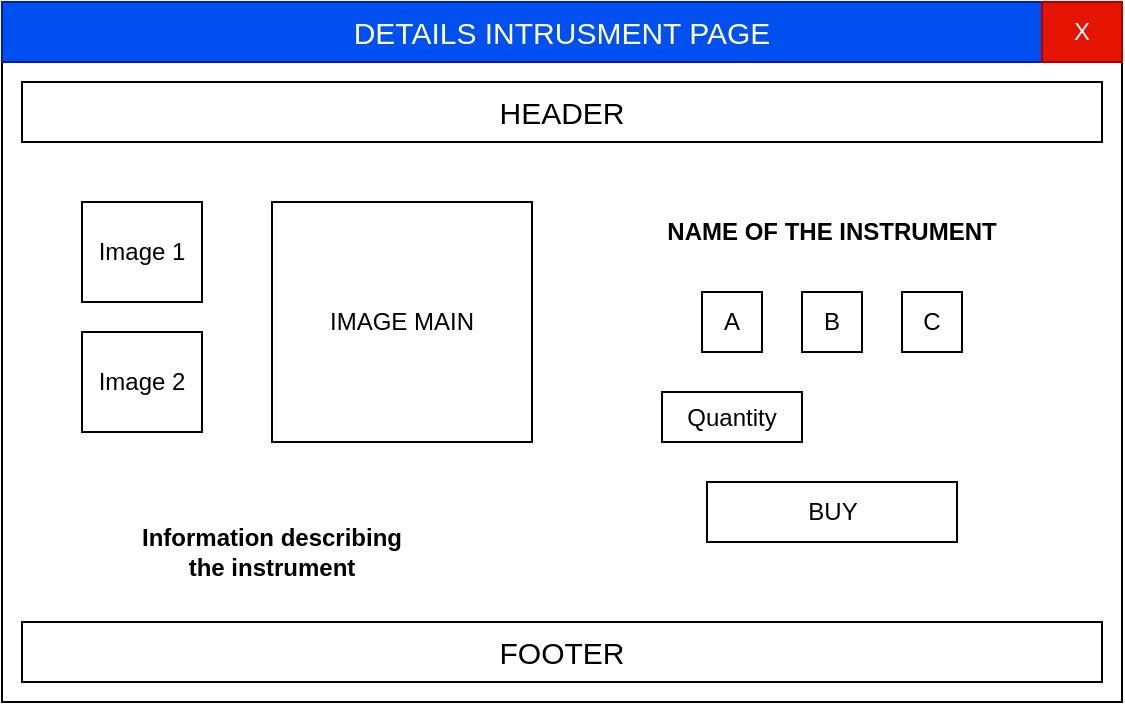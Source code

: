 <mxfile version="21.4.0" type="device">
  <diagram name="Page-1" id="-rwXF4MAfiNaSpwIAwEC">
    <mxGraphModel dx="863" dy="505" grid="1" gridSize="10" guides="1" tooltips="1" connect="1" arrows="1" fold="1" page="1" pageScale="1" pageWidth="850" pageHeight="1100" math="0" shadow="0">
      <root>
        <mxCell id="0" />
        <mxCell id="1" parent="0" />
        <mxCell id="TPIRKc2NeO6J7MrL7H3M-2" value="" style="rounded=0;whiteSpace=wrap;html=1;fillColor=none;" parent="1" vertex="1">
          <mxGeometry x="160" y="120" width="560" height="320" as="geometry" />
        </mxCell>
        <mxCell id="TPIRKc2NeO6J7MrL7H3M-3" value="&lt;font style=&quot;font-size: 15px;&quot;&gt;DETAILS INTRUSMENT PAGE&lt;/font&gt;" style="rounded=0;whiteSpace=wrap;html=1;fillColor=#0050ef;fontColor=#ffffff;strokeColor=#001DBC;" parent="1" vertex="1">
          <mxGeometry x="160" y="90" width="560" height="30" as="geometry" />
        </mxCell>
        <mxCell id="TPIRKc2NeO6J7MrL7H3M-4" value="X" style="rounded=0;whiteSpace=wrap;html=1;fillColor=#e51400;fontColor=#ffffff;strokeColor=#B20000;" parent="1" vertex="1">
          <mxGeometry x="680" y="90" width="40" height="30" as="geometry" />
        </mxCell>
        <mxCell id="TPIRKc2NeO6J7MrL7H3M-5" value="HEADER" style="rounded=0;whiteSpace=wrap;html=1;fontSize=15;" parent="1" vertex="1">
          <mxGeometry x="170" y="130" width="540" height="30" as="geometry" />
        </mxCell>
        <mxCell id="TPIRKc2NeO6J7MrL7H3M-6" value="FOOTER" style="rounded=0;whiteSpace=wrap;html=1;fontSize=15;" parent="1" vertex="1">
          <mxGeometry x="170" y="400" width="540" height="30" as="geometry" />
        </mxCell>
        <mxCell id="5rQDhxGV9Mdj1zxBR4IK-1" value="Image 1" style="rounded=0;whiteSpace=wrap;html=1;" vertex="1" parent="1">
          <mxGeometry x="200" y="190" width="60" height="50" as="geometry" />
        </mxCell>
        <mxCell id="5rQDhxGV9Mdj1zxBR4IK-2" value="Image 2" style="rounded=0;whiteSpace=wrap;html=1;" vertex="1" parent="1">
          <mxGeometry x="200" y="255" width="60" height="50" as="geometry" />
        </mxCell>
        <mxCell id="5rQDhxGV9Mdj1zxBR4IK-3" value="IMAGE MAIN" style="rounded=0;whiteSpace=wrap;html=1;" vertex="1" parent="1">
          <mxGeometry x="295" y="190" width="130" height="120" as="geometry" />
        </mxCell>
        <mxCell id="5rQDhxGV9Mdj1zxBR4IK-5" value="NAME OF THE INSTRUMENT" style="text;html=1;strokeColor=none;fillColor=none;align=center;verticalAlign=middle;whiteSpace=wrap;rounded=0;fontStyle=1" vertex="1" parent="1">
          <mxGeometry x="480" y="190" width="190" height="30" as="geometry" />
        </mxCell>
        <mxCell id="5rQDhxGV9Mdj1zxBR4IK-6" value="A" style="rounded=0;whiteSpace=wrap;html=1;" vertex="1" parent="1">
          <mxGeometry x="510" y="235" width="30" height="30" as="geometry" />
        </mxCell>
        <mxCell id="5rQDhxGV9Mdj1zxBR4IK-7" value="B" style="rounded=0;whiteSpace=wrap;html=1;" vertex="1" parent="1">
          <mxGeometry x="560" y="235" width="30" height="30" as="geometry" />
        </mxCell>
        <mxCell id="5rQDhxGV9Mdj1zxBR4IK-8" value="C" style="rounded=0;whiteSpace=wrap;html=1;" vertex="1" parent="1">
          <mxGeometry x="610" y="235" width="30" height="30" as="geometry" />
        </mxCell>
        <mxCell id="5rQDhxGV9Mdj1zxBR4IK-9" value="Quantity" style="rounded=0;whiteSpace=wrap;html=1;" vertex="1" parent="1">
          <mxGeometry x="490" y="285" width="70" height="25" as="geometry" />
        </mxCell>
        <mxCell id="5rQDhxGV9Mdj1zxBR4IK-11" value="BUY" style="rounded=0;whiteSpace=wrap;html=1;" vertex="1" parent="1">
          <mxGeometry x="512.5" y="330" width="125" height="30" as="geometry" />
        </mxCell>
        <mxCell id="5rQDhxGV9Mdj1zxBR4IK-12" value="Information describing the instrument" style="text;html=1;strokeColor=none;fillColor=none;align=center;verticalAlign=middle;whiteSpace=wrap;rounded=0;fontStyle=1" vertex="1" parent="1">
          <mxGeometry x="220" y="340" width="150" height="50" as="geometry" />
        </mxCell>
      </root>
    </mxGraphModel>
  </diagram>
</mxfile>

